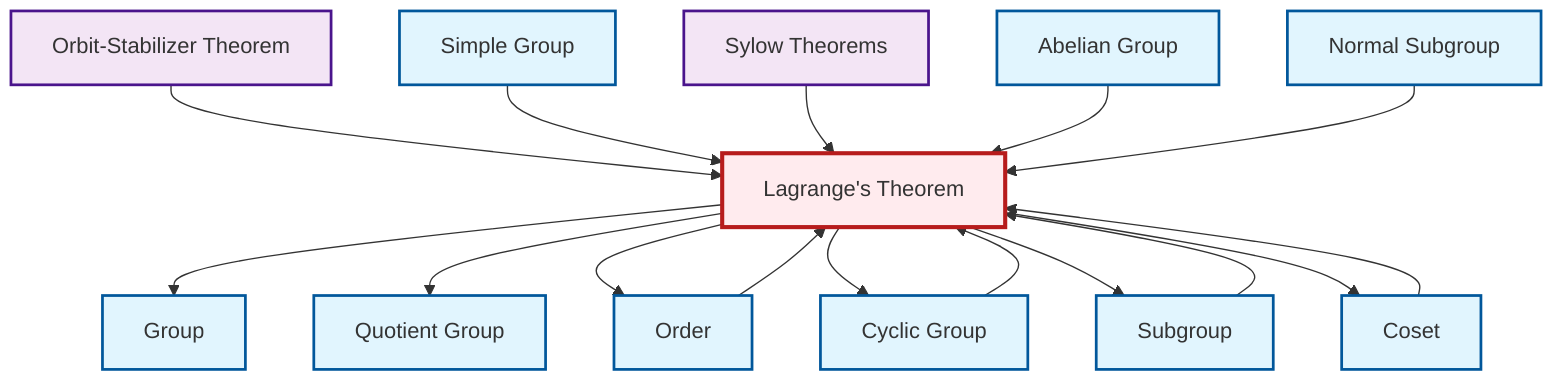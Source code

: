 graph TD
    classDef definition fill:#e1f5fe,stroke:#01579b,stroke-width:2px
    classDef theorem fill:#f3e5f5,stroke:#4a148c,stroke-width:2px
    classDef axiom fill:#fff3e0,stroke:#e65100,stroke-width:2px
    classDef example fill:#e8f5e9,stroke:#1b5e20,stroke-width:2px
    classDef current fill:#ffebee,stroke:#b71c1c,stroke-width:3px
    def-abelian-group["Abelian Group"]:::definition
    def-group["Group"]:::definition
    def-order["Order"]:::definition
    thm-orbit-stabilizer["Orbit-Stabilizer Theorem"]:::theorem
    def-normal-subgroup["Normal Subgroup"]:::definition
    def-quotient-group["Quotient Group"]:::definition
    def-subgroup["Subgroup"]:::definition
    def-coset["Coset"]:::definition
    def-simple-group["Simple Group"]:::definition
    def-cyclic-group["Cyclic Group"]:::definition
    thm-lagrange["Lagrange's Theorem"]:::theorem
    thm-sylow["Sylow Theorems"]:::theorem
    thm-lagrange --> def-group
    thm-lagrange --> def-quotient-group
    thm-orbit-stabilizer --> thm-lagrange
    def-simple-group --> thm-lagrange
    thm-sylow --> thm-lagrange
    def-cyclic-group --> thm-lagrange
    def-subgroup --> thm-lagrange
    thm-lagrange --> def-order
    def-abelian-group --> thm-lagrange
    def-coset --> thm-lagrange
    thm-lagrange --> def-cyclic-group
    def-order --> thm-lagrange
    thm-lagrange --> def-subgroup
    def-normal-subgroup --> thm-lagrange
    thm-lagrange --> def-coset
    class thm-lagrange current